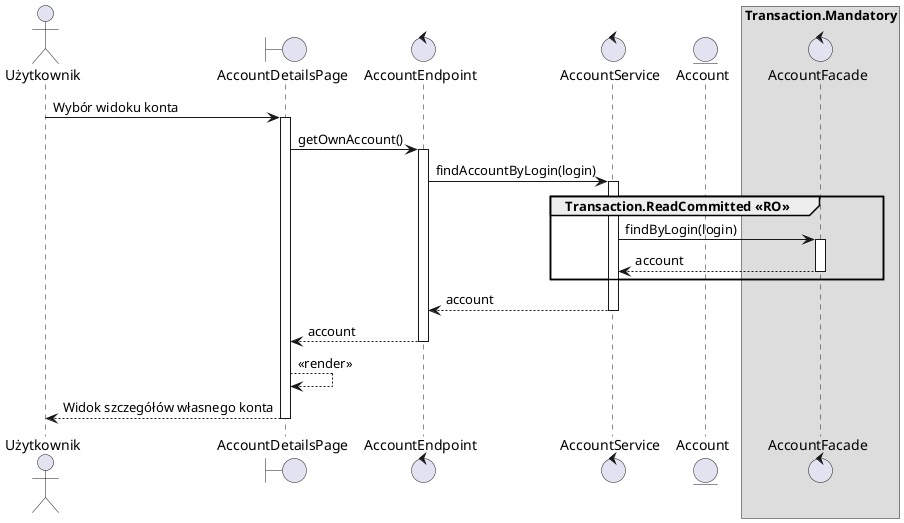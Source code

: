 @startuml MOK.15 Przeglądaj szczegóły własnego konta

actor Użytkownik as user
boundary AccountDetailsPage as gui
control AccountEndpoint as controller
control AccountService as service
control AccountFacade as facade
entity Account as account

user -> gui ++ : Wybór widoku konta
gui -> controller ++ :  getOwnAccount()
controller -> service ++ : findAccountByLogin(login)
group Transaction.ReadCommitted <<RO>>
    service -> facade ++ : findByLogin(login)
    return account
end
return account
return account
gui --> gui : <<render>>
return Widok szczegółów własnego konta

skinparam backgroundcolor transparent
box Transaction.Mandatory 
    participant facade
end box